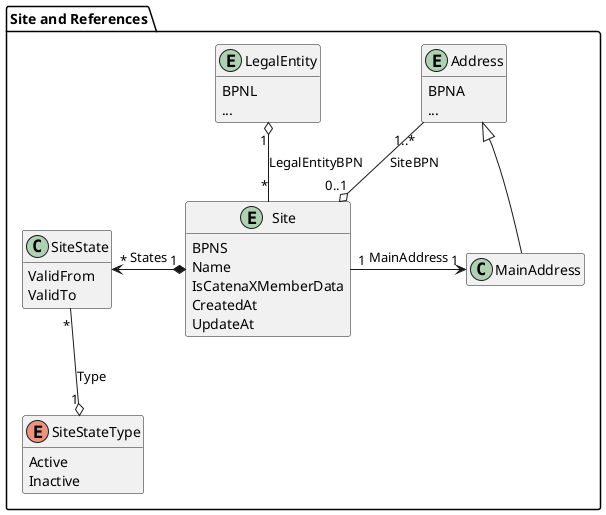 @startuml site

package "Site and References" {
  entity LegalEntity {
    BPNL
    ...
  }
  
  entity Site {
    BPNS
    Name
    IsCatenaXMemberData
    CreatedAt
    UpdateAt
  }

  entity Address {
      BPNA
      ...
  }

  class SiteState {
    ValidFrom
    ValidTo
  }

  enum SiteStateType{
      Active
      Inactive
    }

  class MainAddress {}

  ' not standardized yet
  ' class ConfidenceCriteria {
  '   SharedByOwner
  '   CheckedByExternalSource
  '   NumberOfSharingMembers
  '   LastConfidenceCheckAt
  '   NextConfidenceCheckAt
  '   ConfidenceLevel
  ' }

  ' not implemented / standardized yet
  ' class SiteScriptVariant {
  '   Name
  ' }

  ' enum ScriptCode {
  '   Arab
  '   Cyrl
  '   Hans
  '   Jpan
  '   Latn
  '   ...
  ' }

  Site "*" -u-o "1" LegalEntity : LegalEntityBPN
  Address "1..*" -d-o "0..1" Site: SiteBPN
  
  Site "1" *-l-> "*" SiteState : States
  SiteState "*" -d-o "1" SiteStateType : Type
  
  Site "1" -r-> "1" MainAddress : MainAddress    
  MainAddress -u-|> Address

  ' not standardized yet
  ' Site "1" -u-> "1" ConfidenceCriteria : ConfidenceCriteria

  ' not implemented / standardized yet
  ' Site "1" *--> "*" SiteScriptVariant : ScriptVariants
  ' SiteScriptVariant "*" --o "1" ScriptCode : ScriptCode
}

hide methods
hide MainAddress members
@enduml
